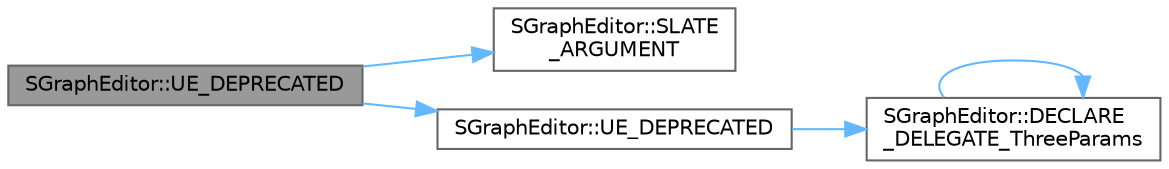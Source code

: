 digraph "SGraphEditor::UE_DEPRECATED"
{
 // INTERACTIVE_SVG=YES
 // LATEX_PDF_SIZE
  bgcolor="transparent";
  edge [fontname=Helvetica,fontsize=10,labelfontname=Helvetica,labelfontsize=10];
  node [fontname=Helvetica,fontsize=10,shape=box,height=0.2,width=0.4];
  rankdir="LR";
  Node1 [id="Node000001",label="SGraphEditor::UE_DEPRECATED",height=0.2,width=0.4,color="gray40", fillcolor="grey60", style="filled", fontcolor="black",tooltip=" "];
  Node1 -> Node2 [id="edge1_Node000001_Node000002",color="steelblue1",style="solid",tooltip=" "];
  Node2 [id="Node000002",label="SGraphEditor::SLATE\l_ARGUMENT",height=0.2,width=0.4,color="grey40", fillcolor="white", style="filled",URL="$dc/db4/classSGraphEditor.html#a41c0f4fd625bce9da9a5d3c6cdaf0b8e",tooltip=" "];
  Node1 -> Node3 [id="edge2_Node000001_Node000003",color="steelblue1",style="solid",tooltip=" "];
  Node3 [id="Node000003",label="SGraphEditor::UE_DEPRECATED",height=0.2,width=0.4,color="grey40", fillcolor="white", style="filled",URL="$dc/db4/classSGraphEditor.html#afcff8b8152d5491e9f7b2081c5a8605c",tooltip=" "];
  Node3 -> Node4 [id="edge3_Node000003_Node000004",color="steelblue1",style="solid",tooltip=" "];
  Node4 [id="Node000004",label="SGraphEditor::DECLARE\l_DELEGATE_ThreeParams",height=0.2,width=0.4,color="grey40", fillcolor="white", style="filled",URL="$dc/db4/classSGraphEditor.html#aed9a9f488fd3aa3afc2c3685d3a63b6c",tooltip=" "];
  Node4 -> Node4 [id="edge4_Node000004_Node000004",color="steelblue1",style="solid",tooltip=" "];
}
